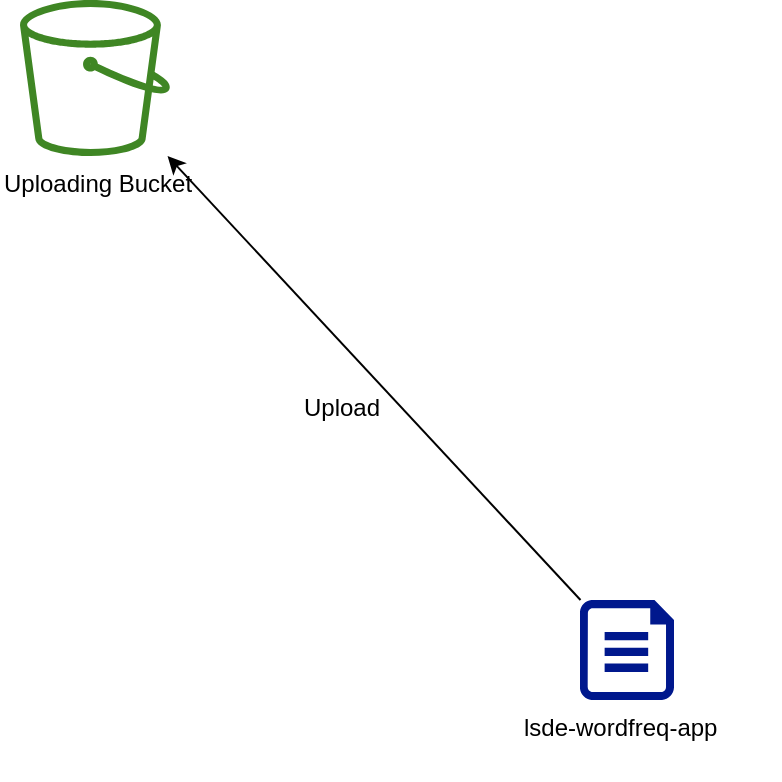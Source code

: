 <mxfile version="20.6.1" type="github">
  <diagram id="1umuLqFR4W-xpN2qfuVu" name="第 1 页">
    <mxGraphModel dx="353" dy="763" grid="1" gridSize="10" guides="1" tooltips="1" connect="1" arrows="1" fold="1" page="1" pageScale="1" pageWidth="827" pageHeight="1169" math="0" shadow="0">
      <root>
        <mxCell id="0" />
        <mxCell id="1" parent="0" />
        <mxCell id="O9egBtn7fJthEDy0_053-1" value="" style="sketch=0;outlineConnect=0;fontColor=#232F3E;gradientColor=none;fillColor=#3F8624;strokeColor=none;dashed=0;verticalLabelPosition=bottom;verticalAlign=top;align=center;html=1;fontSize=12;fontStyle=0;aspect=fixed;pointerEvents=1;shape=mxgraph.aws4.bucket;" vertex="1" parent="1">
          <mxGeometry x="110" y="130" width="75" height="78" as="geometry" />
        </mxCell>
        <mxCell id="O9egBtn7fJthEDy0_053-2" value="Uploading Bucket" style="text;whiteSpace=wrap;html=1;" vertex="1" parent="1">
          <mxGeometry x="100" y="208" width="110" height="40" as="geometry" />
        </mxCell>
        <mxCell id="O9egBtn7fJthEDy0_053-5" style="rounded=0;orthogonalLoop=1;jettySize=auto;html=1;" edge="1" parent="1" source="O9egBtn7fJthEDy0_053-3" target="O9egBtn7fJthEDy0_053-1">
          <mxGeometry relative="1" as="geometry" />
        </mxCell>
        <mxCell id="O9egBtn7fJthEDy0_053-3" value="" style="sketch=0;aspect=fixed;pointerEvents=1;shadow=0;dashed=0;html=1;strokeColor=none;labelPosition=center;verticalLabelPosition=bottom;verticalAlign=top;align=center;fillColor=#00188D;shape=mxgraph.azure.file" vertex="1" parent="1">
          <mxGeometry x="390" y="430" width="47" height="50" as="geometry" />
        </mxCell>
        <mxCell id="O9egBtn7fJthEDy0_053-4" value="lsde-wordfreq-app" style="text;whiteSpace=wrap;html=1;" vertex="1" parent="1">
          <mxGeometry x="360" y="480" width="130" height="40" as="geometry" />
        </mxCell>
        <mxCell id="O9egBtn7fJthEDy0_053-6" value="Upload" style="text;whiteSpace=wrap;html=1;" vertex="1" parent="1">
          <mxGeometry x="250" y="320" width="70" height="40" as="geometry" />
        </mxCell>
      </root>
    </mxGraphModel>
  </diagram>
</mxfile>
